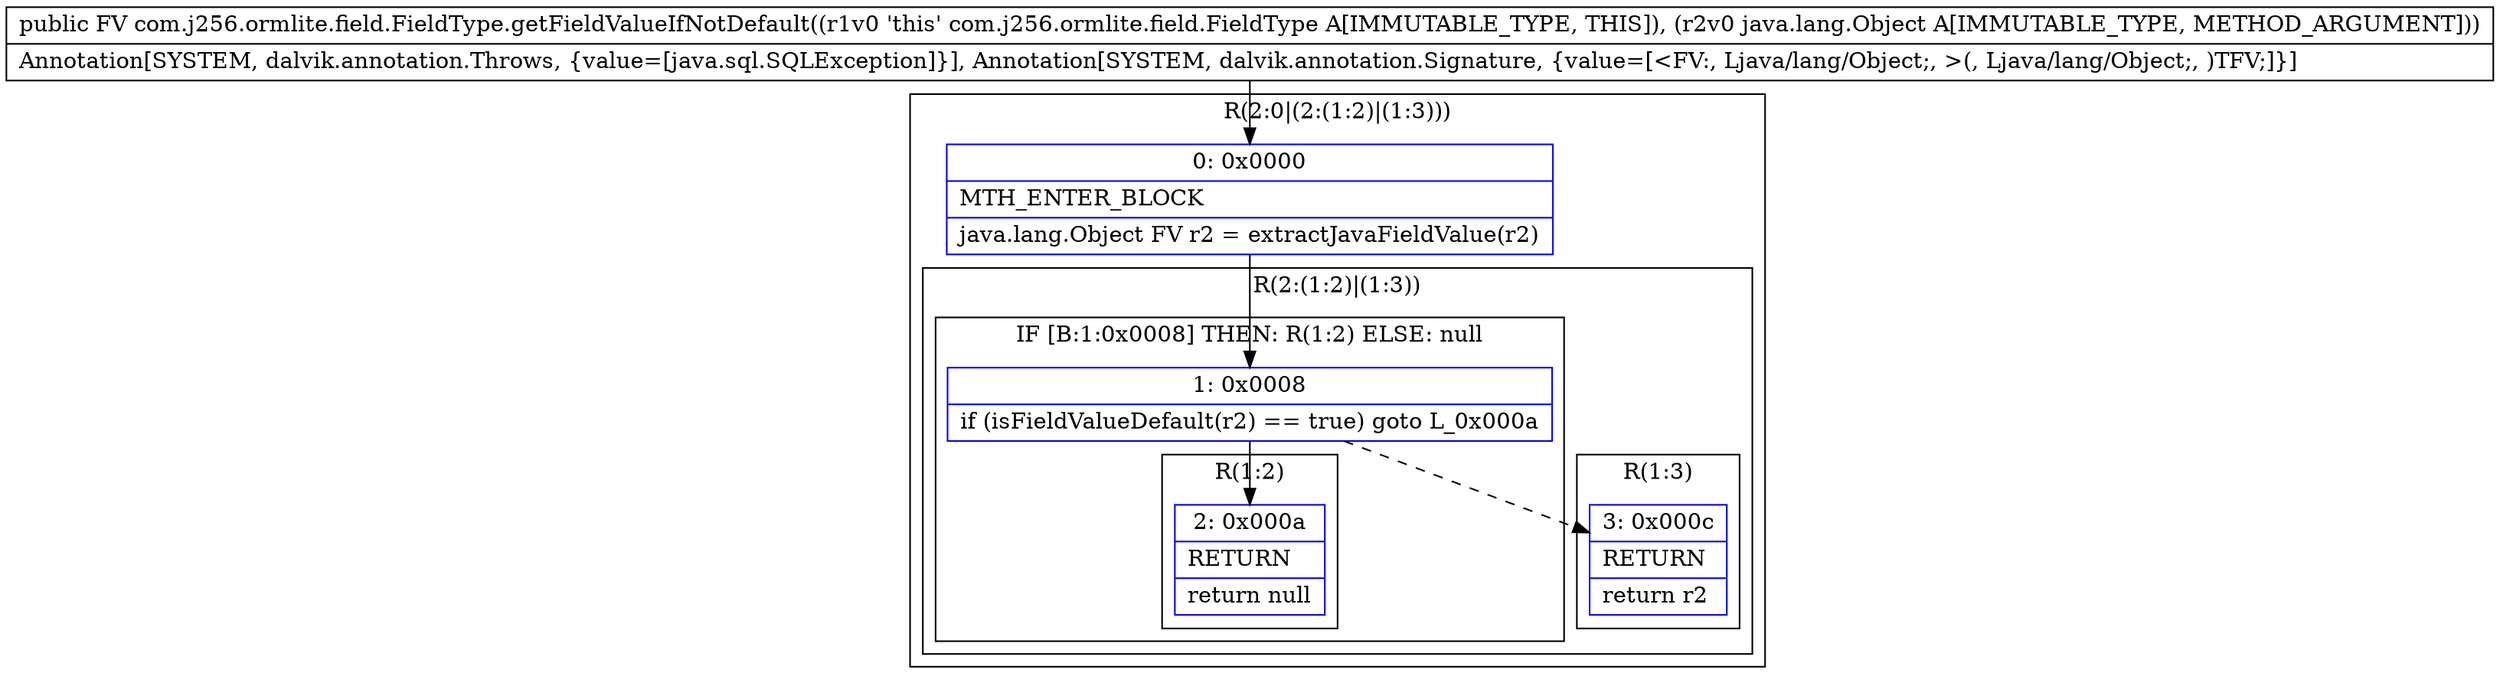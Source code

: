 digraph "CFG forcom.j256.ormlite.field.FieldType.getFieldValueIfNotDefault(Ljava\/lang\/Object;)Ljava\/lang\/Object;" {
subgraph cluster_Region_1555898436 {
label = "R(2:0|(2:(1:2)|(1:3)))";
node [shape=record,color=blue];
Node_0 [shape=record,label="{0\:\ 0x0000|MTH_ENTER_BLOCK\l|java.lang.Object FV r2 = extractJavaFieldValue(r2)\l}"];
subgraph cluster_Region_1156971785 {
label = "R(2:(1:2)|(1:3))";
node [shape=record,color=blue];
subgraph cluster_IfRegion_1357969135 {
label = "IF [B:1:0x0008] THEN: R(1:2) ELSE: null";
node [shape=record,color=blue];
Node_1 [shape=record,label="{1\:\ 0x0008|if (isFieldValueDefault(r2) == true) goto L_0x000a\l}"];
subgraph cluster_Region_1209571886 {
label = "R(1:2)";
node [shape=record,color=blue];
Node_2 [shape=record,label="{2\:\ 0x000a|RETURN\l|return null\l}"];
}
}
subgraph cluster_Region_400339120 {
label = "R(1:3)";
node [shape=record,color=blue];
Node_3 [shape=record,label="{3\:\ 0x000c|RETURN\l|return r2\l}"];
}
}
}
MethodNode[shape=record,label="{public FV com.j256.ormlite.field.FieldType.getFieldValueIfNotDefault((r1v0 'this' com.j256.ormlite.field.FieldType A[IMMUTABLE_TYPE, THIS]), (r2v0 java.lang.Object A[IMMUTABLE_TYPE, METHOD_ARGUMENT]))  | Annotation[SYSTEM, dalvik.annotation.Throws, \{value=[java.sql.SQLException]\}], Annotation[SYSTEM, dalvik.annotation.Signature, \{value=[\<FV:, Ljava\/lang\/Object;, \>(, Ljava\/lang\/Object;, )TFV;]\}]\l}"];
MethodNode -> Node_0;
Node_0 -> Node_1;
Node_1 -> Node_2;
Node_1 -> Node_3[style=dashed];
}


